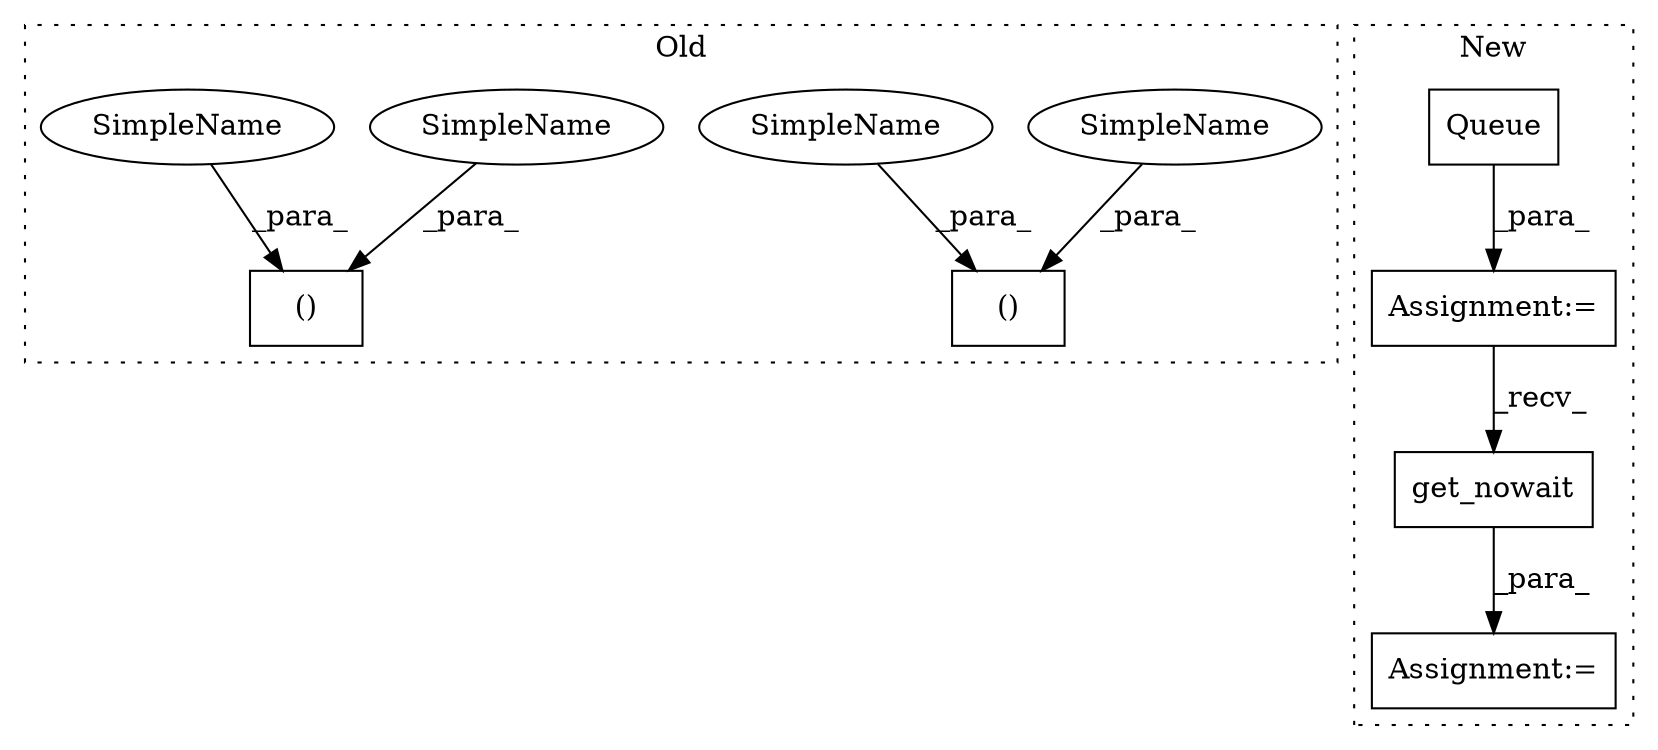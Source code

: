 digraph G {
subgraph cluster0 {
1 [label="()" a="106" s="9416" l="35" shape="box"];
3 [label="()" a="106" s="9639" l="35" shape="box"];
7 [label="SimpleName" a="42" s="9653" l="4" shape="ellipse"];
8 [label="SimpleName" a="42" s="9447" l="4" shape="ellipse"];
9 [label="SimpleName" a="42" s="9670" l="4" shape="ellipse"];
10 [label="SimpleName" a="42" s="9430" l="4" shape="ellipse"];
label = "Old";
style="dotted";
}
subgraph cluster1 {
2 [label="get_nowait" a="32" s="11433" l="12" shape="box"];
4 [label="Assignment:=" a="7" s="11222" l="1" shape="box"];
5 [label="Assignment:=" a="7" s="11426" l="1" shape="box"];
6 [label="Queue" a="32" s="11223" l="7" shape="box"];
label = "New";
style="dotted";
}
2 -> 5 [label="_para_"];
4 -> 2 [label="_recv_"];
6 -> 4 [label="_para_"];
7 -> 3 [label="_para_"];
8 -> 1 [label="_para_"];
9 -> 3 [label="_para_"];
10 -> 1 [label="_para_"];
}